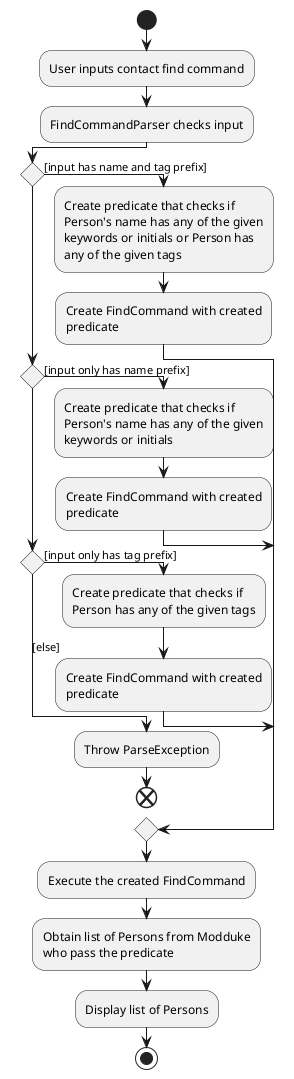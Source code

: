 @startuml
!pragma useVerticalIf on
start
:User inputs contact find command;
:FindCommandParser checks input;
if() then ([input has name and tag prefix])
:Create predicate that checks if
Person's name has any of the given
keywords or initials or Person has
any of the given tags;
:Create FindCommand with created
predicate;
elseif() then ([input only has name prefix])
:Create predicate that checks if
Person's name has any of the given
keywords or initials;
:Create FindCommand with created
predicate;
elseif() then ([input only has tag prefix])
:Create predicate that checks if
Person has any of the given tags;
:Create FindCommand with created
predicate;
else ([else])
:Throw ParseException;
end
endif
:Execute the created FindCommand;
:Obtain list of Persons from Modduke
who pass the predicate;
:Display list of Persons;
stop
@enduml

